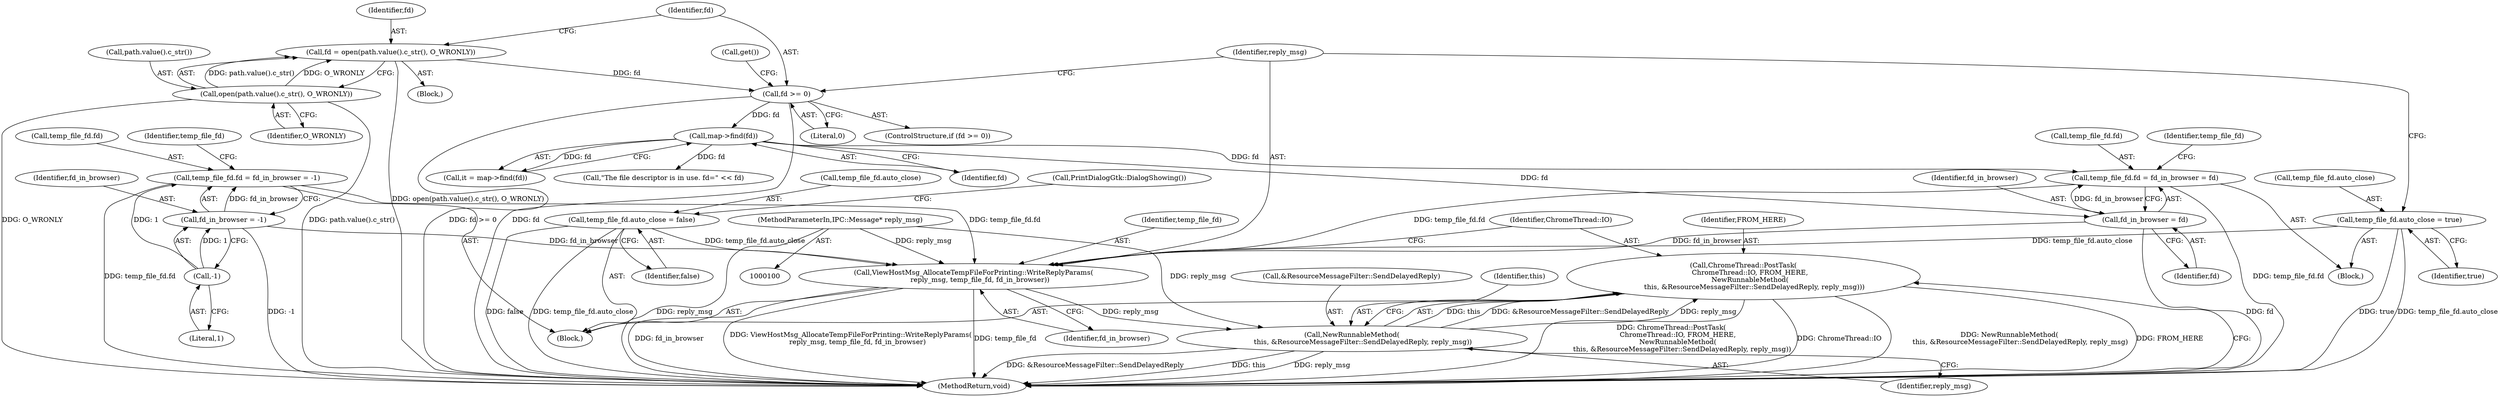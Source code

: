 digraph "0_Chrome_ccd0226c79553e318657d6285c2feacebd105996_1@API" {
"1000181" [label="(Call,ChromeThread::PostTask(\n      ChromeThread::IO, FROM_HERE,\n      NewRunnableMethod(\n          this, &ResourceMessageFilter::SendDelayedReply, reply_msg)))"];
"1000184" [label="(Call,NewRunnableMethod(\n          this, &ResourceMessageFilter::SendDelayedReply, reply_msg))"];
"1000177" [label="(Call,ViewHostMsg_AllocateTempFileForPrinting::WriteReplyParams(\n      reply_msg, temp_file_fd, fd_in_browser))"];
"1000101" [label="(MethodParameterIn,IPC::Message* reply_msg)"];
"1000113" [label="(Call,temp_file_fd.auto_close = false)"];
"1000165" [label="(Call,temp_file_fd.fd = fd_in_browser = fd)"];
"1000169" [label="(Call,fd_in_browser = fd)"];
"1000145" [label="(Call,map->find(fd))"];
"1000135" [label="(Call,fd >= 0)"];
"1000129" [label="(Call,fd = open(path.value().c_str(), O_WRONLY))"];
"1000131" [label="(Call,open(path.value().c_str(), O_WRONLY))"];
"1000172" [label="(Call,temp_file_fd.auto_close = true)"];
"1000105" [label="(Call,temp_file_fd.fd = fd_in_browser = -1)"];
"1000109" [label="(Call,fd_in_browser = -1)"];
"1000111" [label="(Call,-1)"];
"1000133" [label="(Identifier,O_WRONLY)"];
"1000140" [label="(Call,get())"];
"1000177" [label="(Call,ViewHostMsg_AllocateTempFileForPrinting::WriteReplyParams(\n      reply_msg, temp_file_fd, fd_in_browser))"];
"1000129" [label="(Call,fd = open(path.value().c_str(), O_WRONLY))"];
"1000154" [label="(Call,\"The file descriptor is in use. fd=\" << fd)"];
"1000110" [label="(Identifier,fd_in_browser)"];
"1000117" [label="(Identifier,false)"];
"1000109" [label="(Call,fd_in_browser = -1)"];
"1000172" [label="(Call,temp_file_fd.auto_close = true)"];
"1000181" [label="(Call,ChromeThread::PostTask(\n      ChromeThread::IO, FROM_HERE,\n      NewRunnableMethod(\n          this, &ResourceMessageFilter::SendDelayedReply, reply_msg)))"];
"1000170" [label="(Identifier,fd_in_browser)"];
"1000102" [label="(Block,)"];
"1000136" [label="(Identifier,fd)"];
"1000113" [label="(Call,temp_file_fd.auto_close = false)"];
"1000112" [label="(Literal,1)"];
"1000189" [label="(MethodReturn,void)"];
"1000179" [label="(Identifier,temp_file_fd)"];
"1000145" [label="(Call,map->find(fd))"];
"1000171" [label="(Identifier,fd)"];
"1000130" [label="(Identifier,fd)"];
"1000127" [label="(Block,)"];
"1000169" [label="(Call,fd_in_browser = fd)"];
"1000119" [label="(Call,PrintDialogGtk::DialogShowing())"];
"1000174" [label="(Identifier,temp_file_fd)"];
"1000183" [label="(Identifier,FROM_HERE)"];
"1000188" [label="(Identifier,reply_msg)"];
"1000146" [label="(Identifier,fd)"];
"1000114" [label="(Call,temp_file_fd.auto_close)"];
"1000135" [label="(Call,fd >= 0)"];
"1000132" [label="(Call,path.value().c_str())"];
"1000176" [label="(Identifier,true)"];
"1000186" [label="(Call,&ResourceMessageFilter::SendDelayedReply)"];
"1000185" [label="(Identifier,this)"];
"1000173" [label="(Call,temp_file_fd.auto_close)"];
"1000158" [label="(Block,)"];
"1000165" [label="(Call,temp_file_fd.fd = fd_in_browser = fd)"];
"1000166" [label="(Call,temp_file_fd.fd)"];
"1000182" [label="(Identifier,ChromeThread::IO)"];
"1000131" [label="(Call,open(path.value().c_str(), O_WRONLY))"];
"1000178" [label="(Identifier,reply_msg)"];
"1000111" [label="(Call,-1)"];
"1000180" [label="(Identifier,fd_in_browser)"];
"1000134" [label="(ControlStructure,if (fd >= 0))"];
"1000137" [label="(Literal,0)"];
"1000105" [label="(Call,temp_file_fd.fd = fd_in_browser = -1)"];
"1000106" [label="(Call,temp_file_fd.fd)"];
"1000115" [label="(Identifier,temp_file_fd)"];
"1000143" [label="(Call,it = map->find(fd))"];
"1000184" [label="(Call,NewRunnableMethod(\n          this, &ResourceMessageFilter::SendDelayedReply, reply_msg))"];
"1000101" [label="(MethodParameterIn,IPC::Message* reply_msg)"];
"1000181" -> "1000102"  [label="AST: "];
"1000181" -> "1000184"  [label="CFG: "];
"1000182" -> "1000181"  [label="AST: "];
"1000183" -> "1000181"  [label="AST: "];
"1000184" -> "1000181"  [label="AST: "];
"1000189" -> "1000181"  [label="CFG: "];
"1000181" -> "1000189"  [label="DDG: ChromeThread::PostTask(\n      ChromeThread::IO, FROM_HERE,\n      NewRunnableMethod(\n          this, &ResourceMessageFilter::SendDelayedReply, reply_msg))"];
"1000181" -> "1000189"  [label="DDG: ChromeThread::IO"];
"1000181" -> "1000189"  [label="DDG: NewRunnableMethod(\n          this, &ResourceMessageFilter::SendDelayedReply, reply_msg)"];
"1000181" -> "1000189"  [label="DDG: FROM_HERE"];
"1000184" -> "1000181"  [label="DDG: this"];
"1000184" -> "1000181"  [label="DDG: &ResourceMessageFilter::SendDelayedReply"];
"1000184" -> "1000181"  [label="DDG: reply_msg"];
"1000184" -> "1000188"  [label="CFG: "];
"1000185" -> "1000184"  [label="AST: "];
"1000186" -> "1000184"  [label="AST: "];
"1000188" -> "1000184"  [label="AST: "];
"1000184" -> "1000189"  [label="DDG: this"];
"1000184" -> "1000189"  [label="DDG: reply_msg"];
"1000184" -> "1000189"  [label="DDG: &ResourceMessageFilter::SendDelayedReply"];
"1000177" -> "1000184"  [label="DDG: reply_msg"];
"1000101" -> "1000184"  [label="DDG: reply_msg"];
"1000177" -> "1000102"  [label="AST: "];
"1000177" -> "1000180"  [label="CFG: "];
"1000178" -> "1000177"  [label="AST: "];
"1000179" -> "1000177"  [label="AST: "];
"1000180" -> "1000177"  [label="AST: "];
"1000182" -> "1000177"  [label="CFG: "];
"1000177" -> "1000189"  [label="DDG: temp_file_fd"];
"1000177" -> "1000189"  [label="DDG: fd_in_browser"];
"1000177" -> "1000189"  [label="DDG: ViewHostMsg_AllocateTempFileForPrinting::WriteReplyParams(\n      reply_msg, temp_file_fd, fd_in_browser)"];
"1000101" -> "1000177"  [label="DDG: reply_msg"];
"1000113" -> "1000177"  [label="DDG: temp_file_fd.auto_close"];
"1000165" -> "1000177"  [label="DDG: temp_file_fd.fd"];
"1000172" -> "1000177"  [label="DDG: temp_file_fd.auto_close"];
"1000105" -> "1000177"  [label="DDG: temp_file_fd.fd"];
"1000109" -> "1000177"  [label="DDG: fd_in_browser"];
"1000169" -> "1000177"  [label="DDG: fd_in_browser"];
"1000101" -> "1000100"  [label="AST: "];
"1000101" -> "1000189"  [label="DDG: reply_msg"];
"1000113" -> "1000102"  [label="AST: "];
"1000113" -> "1000117"  [label="CFG: "];
"1000114" -> "1000113"  [label="AST: "];
"1000117" -> "1000113"  [label="AST: "];
"1000119" -> "1000113"  [label="CFG: "];
"1000113" -> "1000189"  [label="DDG: false"];
"1000113" -> "1000189"  [label="DDG: temp_file_fd.auto_close"];
"1000165" -> "1000158"  [label="AST: "];
"1000165" -> "1000169"  [label="CFG: "];
"1000166" -> "1000165"  [label="AST: "];
"1000169" -> "1000165"  [label="AST: "];
"1000174" -> "1000165"  [label="CFG: "];
"1000165" -> "1000189"  [label="DDG: temp_file_fd.fd"];
"1000169" -> "1000165"  [label="DDG: fd_in_browser"];
"1000145" -> "1000165"  [label="DDG: fd"];
"1000169" -> "1000171"  [label="CFG: "];
"1000170" -> "1000169"  [label="AST: "];
"1000171" -> "1000169"  [label="AST: "];
"1000169" -> "1000189"  [label="DDG: fd"];
"1000145" -> "1000169"  [label="DDG: fd"];
"1000145" -> "1000143"  [label="AST: "];
"1000145" -> "1000146"  [label="CFG: "];
"1000146" -> "1000145"  [label="AST: "];
"1000143" -> "1000145"  [label="CFG: "];
"1000145" -> "1000143"  [label="DDG: fd"];
"1000135" -> "1000145"  [label="DDG: fd"];
"1000145" -> "1000154"  [label="DDG: fd"];
"1000135" -> "1000134"  [label="AST: "];
"1000135" -> "1000137"  [label="CFG: "];
"1000136" -> "1000135"  [label="AST: "];
"1000137" -> "1000135"  [label="AST: "];
"1000140" -> "1000135"  [label="CFG: "];
"1000178" -> "1000135"  [label="CFG: "];
"1000135" -> "1000189"  [label="DDG: fd >= 0"];
"1000135" -> "1000189"  [label="DDG: fd"];
"1000129" -> "1000135"  [label="DDG: fd"];
"1000129" -> "1000127"  [label="AST: "];
"1000129" -> "1000131"  [label="CFG: "];
"1000130" -> "1000129"  [label="AST: "];
"1000131" -> "1000129"  [label="AST: "];
"1000136" -> "1000129"  [label="CFG: "];
"1000129" -> "1000189"  [label="DDG: open(path.value().c_str(), O_WRONLY)"];
"1000131" -> "1000129"  [label="DDG: path.value().c_str()"];
"1000131" -> "1000129"  [label="DDG: O_WRONLY"];
"1000131" -> "1000133"  [label="CFG: "];
"1000132" -> "1000131"  [label="AST: "];
"1000133" -> "1000131"  [label="AST: "];
"1000131" -> "1000189"  [label="DDG: O_WRONLY"];
"1000131" -> "1000189"  [label="DDG: path.value().c_str()"];
"1000172" -> "1000158"  [label="AST: "];
"1000172" -> "1000176"  [label="CFG: "];
"1000173" -> "1000172"  [label="AST: "];
"1000176" -> "1000172"  [label="AST: "];
"1000178" -> "1000172"  [label="CFG: "];
"1000172" -> "1000189"  [label="DDG: true"];
"1000172" -> "1000189"  [label="DDG: temp_file_fd.auto_close"];
"1000105" -> "1000102"  [label="AST: "];
"1000105" -> "1000109"  [label="CFG: "];
"1000106" -> "1000105"  [label="AST: "];
"1000109" -> "1000105"  [label="AST: "];
"1000115" -> "1000105"  [label="CFG: "];
"1000105" -> "1000189"  [label="DDG: temp_file_fd.fd"];
"1000109" -> "1000105"  [label="DDG: fd_in_browser"];
"1000111" -> "1000105"  [label="DDG: 1"];
"1000109" -> "1000111"  [label="CFG: "];
"1000110" -> "1000109"  [label="AST: "];
"1000111" -> "1000109"  [label="AST: "];
"1000109" -> "1000189"  [label="DDG: -1"];
"1000111" -> "1000109"  [label="DDG: 1"];
"1000111" -> "1000112"  [label="CFG: "];
"1000112" -> "1000111"  [label="AST: "];
}
